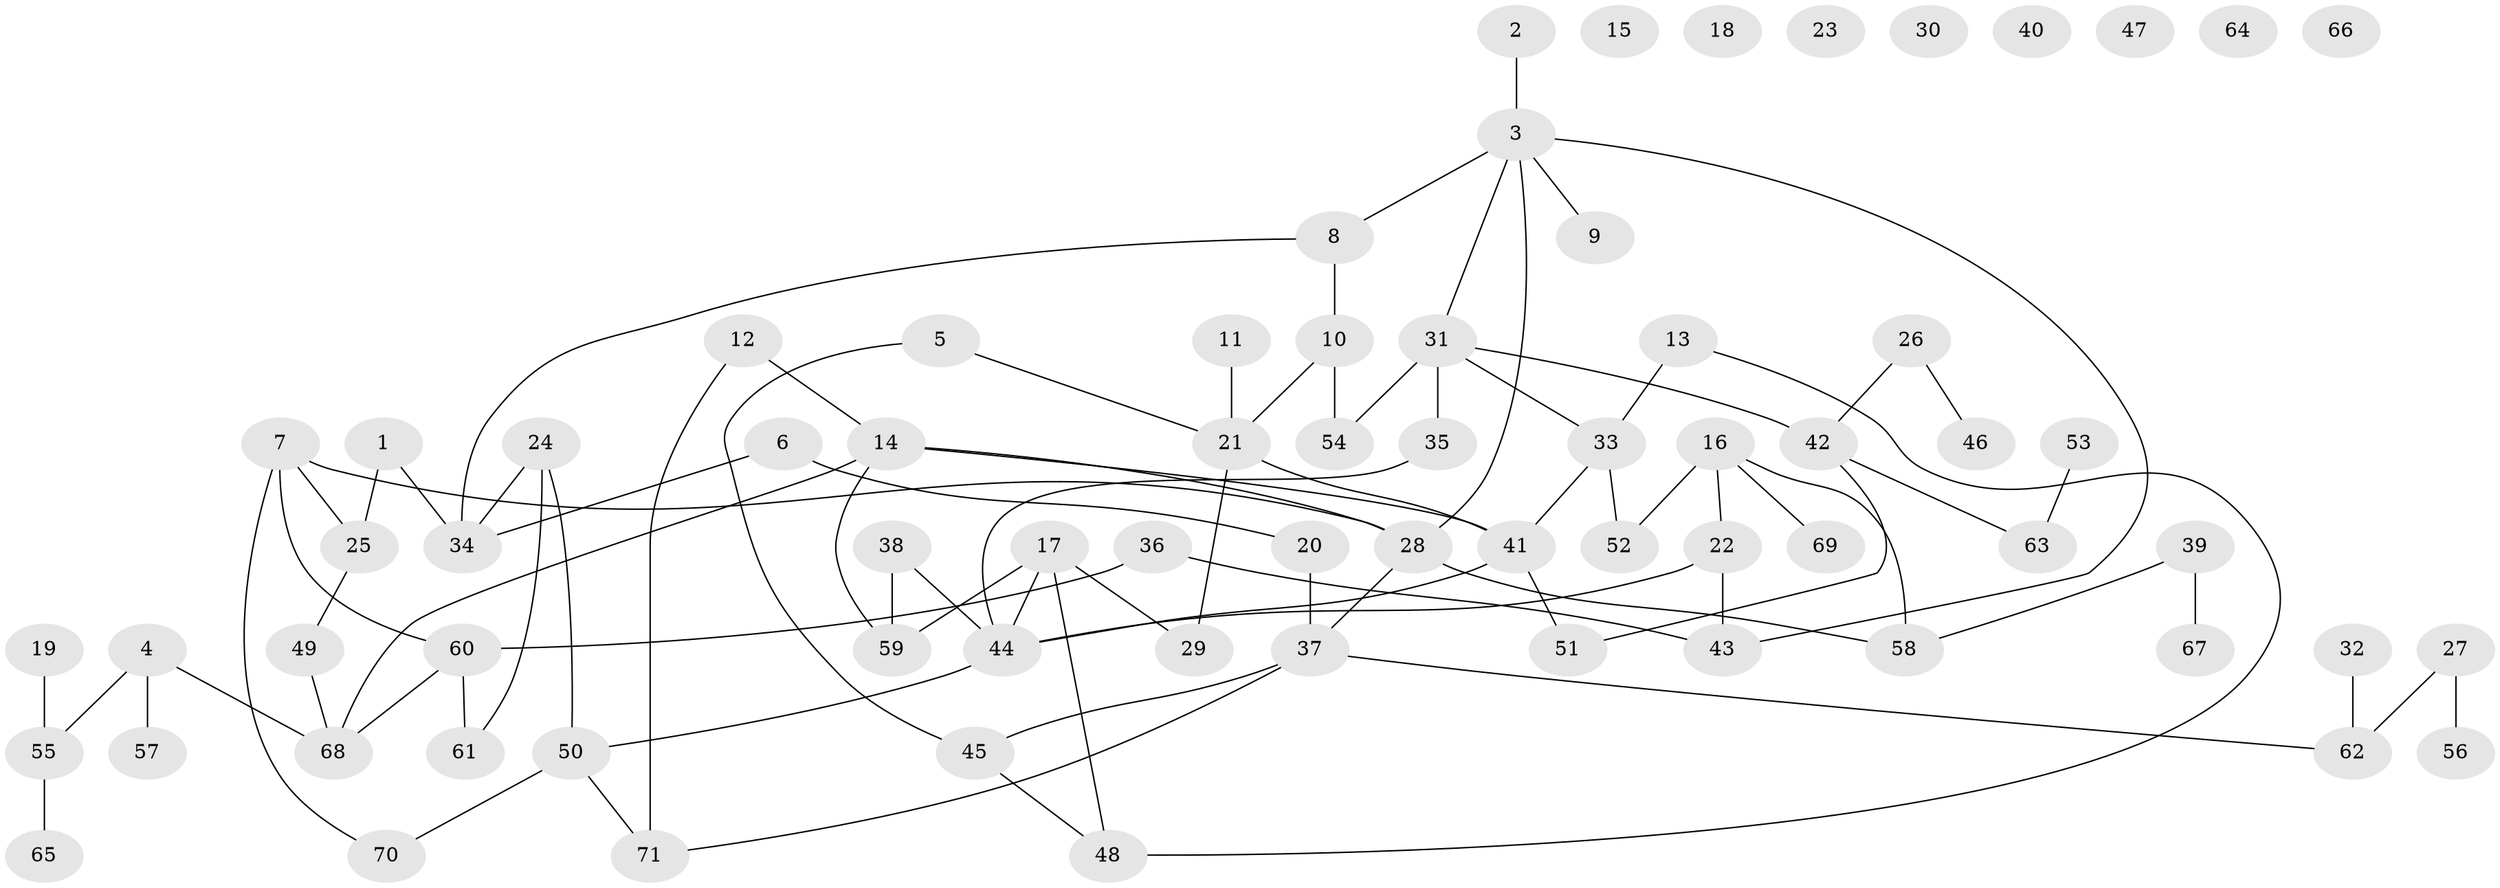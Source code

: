 // coarse degree distribution, {4: 0.26666666666666666, 3: 0.13333333333333333, 10: 0.06666666666666667, 1: 0.3333333333333333, 6: 0.13333333333333333, 5: 0.06666666666666667}
// Generated by graph-tools (version 1.1) at 2025/47/03/04/25 22:47:53]
// undirected, 71 vertices, 86 edges
graph export_dot {
  node [color=gray90,style=filled];
  1;
  2;
  3;
  4;
  5;
  6;
  7;
  8;
  9;
  10;
  11;
  12;
  13;
  14;
  15;
  16;
  17;
  18;
  19;
  20;
  21;
  22;
  23;
  24;
  25;
  26;
  27;
  28;
  29;
  30;
  31;
  32;
  33;
  34;
  35;
  36;
  37;
  38;
  39;
  40;
  41;
  42;
  43;
  44;
  45;
  46;
  47;
  48;
  49;
  50;
  51;
  52;
  53;
  54;
  55;
  56;
  57;
  58;
  59;
  60;
  61;
  62;
  63;
  64;
  65;
  66;
  67;
  68;
  69;
  70;
  71;
  1 -- 25;
  1 -- 34;
  2 -- 3;
  3 -- 8;
  3 -- 9;
  3 -- 28;
  3 -- 31;
  3 -- 43;
  4 -- 55;
  4 -- 57;
  4 -- 68;
  5 -- 21;
  5 -- 45;
  6 -- 20;
  6 -- 34;
  7 -- 25;
  7 -- 28;
  7 -- 60;
  7 -- 70;
  8 -- 10;
  8 -- 34;
  10 -- 21;
  10 -- 54;
  11 -- 21;
  12 -- 14;
  12 -- 71;
  13 -- 33;
  13 -- 48;
  14 -- 28;
  14 -- 41;
  14 -- 59;
  14 -- 68;
  16 -- 22;
  16 -- 52;
  16 -- 58;
  16 -- 69;
  17 -- 29;
  17 -- 44;
  17 -- 48;
  17 -- 59;
  19 -- 55;
  20 -- 37;
  21 -- 29;
  21 -- 41;
  22 -- 43;
  22 -- 44;
  24 -- 34;
  24 -- 50;
  24 -- 61;
  25 -- 49;
  26 -- 42;
  26 -- 46;
  27 -- 56;
  27 -- 62;
  28 -- 37;
  28 -- 58;
  31 -- 33;
  31 -- 35;
  31 -- 42;
  31 -- 54;
  32 -- 62;
  33 -- 41;
  33 -- 52;
  35 -- 44;
  36 -- 43;
  36 -- 60;
  37 -- 45;
  37 -- 62;
  37 -- 71;
  38 -- 44;
  38 -- 59;
  39 -- 58;
  39 -- 67;
  41 -- 44;
  41 -- 51;
  42 -- 51;
  42 -- 63;
  44 -- 50;
  45 -- 48;
  49 -- 68;
  50 -- 70;
  50 -- 71;
  53 -- 63;
  55 -- 65;
  60 -- 61;
  60 -- 68;
}
